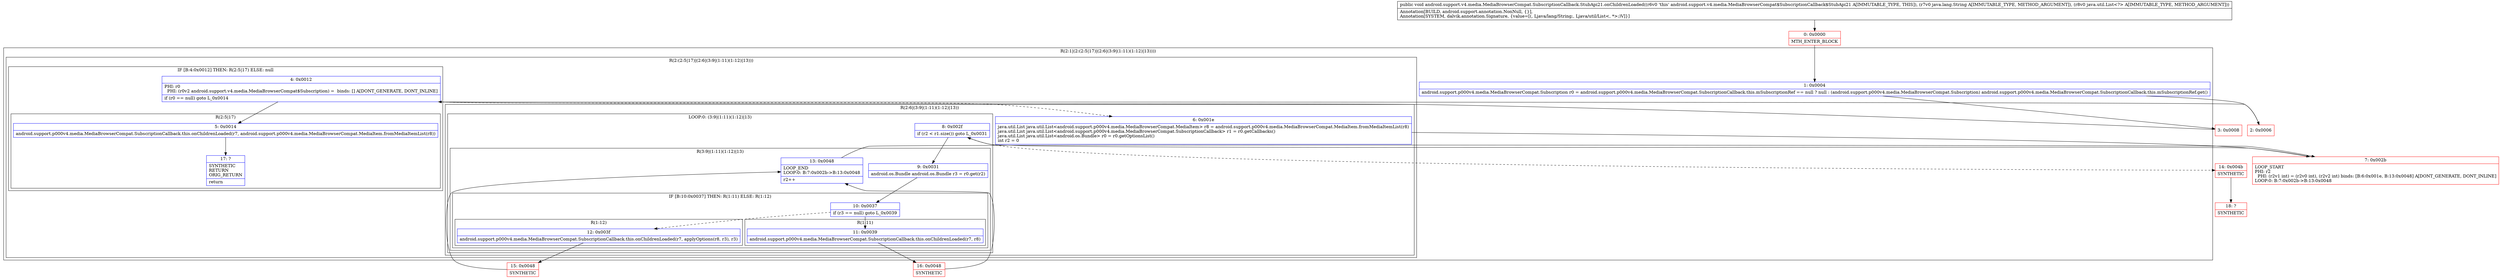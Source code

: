 digraph "CFG forandroid.support.v4.media.MediaBrowserCompat.SubscriptionCallback.StubApi21.onChildrenLoaded(Ljava\/lang\/String;Ljava\/util\/List;)V" {
subgraph cluster_Region_433314429 {
label = "R(2:1|(2:(2:5|17)|(2:6|(3:9|(1:11)(1:12)|13))))";
node [shape=record,color=blue];
Node_1 [shape=record,label="{1\:\ 0x0004|android.support.p000v4.media.MediaBrowserCompat.Subscription r0 = android.support.p000v4.media.MediaBrowserCompat.SubscriptionCallback.this.mSubscriptionRef == null ? null : (android.support.p000v4.media.MediaBrowserCompat.Subscription) android.support.p000v4.media.MediaBrowserCompat.SubscriptionCallback.this.mSubscriptionRef.get()\l}"];
subgraph cluster_Region_1563035957 {
label = "R(2:(2:5|17)|(2:6|(3:9|(1:11)(1:12)|13)))";
node [shape=record,color=blue];
subgraph cluster_IfRegion_372906391 {
label = "IF [B:4:0x0012] THEN: R(2:5|17) ELSE: null";
node [shape=record,color=blue];
Node_4 [shape=record,label="{4\:\ 0x0012|PHI: r0 \l  PHI: (r0v2 android.support.v4.media.MediaBrowserCompat$Subscription) =  binds: [] A[DONT_GENERATE, DONT_INLINE]\l|if (r0 == null) goto L_0x0014\l}"];
subgraph cluster_Region_1142118182 {
label = "R(2:5|17)";
node [shape=record,color=blue];
Node_5 [shape=record,label="{5\:\ 0x0014|android.support.p000v4.media.MediaBrowserCompat.SubscriptionCallback.this.onChildrenLoaded(r7, android.support.p000v4.media.MediaBrowserCompat.MediaItem.fromMediaItemList(r8))\l}"];
Node_17 [shape=record,label="{17\:\ ?|SYNTHETIC\lRETURN\lORIG_RETURN\l|return\l}"];
}
}
subgraph cluster_Region_127982432 {
label = "R(2:6|(3:9|(1:11)(1:12)|13))";
node [shape=record,color=blue];
Node_6 [shape=record,label="{6\:\ 0x001e|java.util.List java.util.List\<android.support.p000v4.media.MediaBrowserCompat.MediaItem\> r8 = android.support.p000v4.media.MediaBrowserCompat.MediaItem.fromMediaItemList(r8)\ljava.util.List java.util.List\<android.support.p000v4.media.MediaBrowserCompat.SubscriptionCallback\> r1 = r0.getCallbacks()\ljava.util.List java.util.List\<android.os.Bundle\> r0 = r0.getOptionsList()\lint r2 = 0\l}"];
subgraph cluster_LoopRegion_908908113 {
label = "LOOP:0: (3:9|(1:11)(1:12)|13)";
node [shape=record,color=blue];
Node_8 [shape=record,label="{8\:\ 0x002f|if (r2 \< r1.size()) goto L_0x0031\l}"];
subgraph cluster_Region_936800303 {
label = "R(3:9|(1:11)(1:12)|13)";
node [shape=record,color=blue];
Node_9 [shape=record,label="{9\:\ 0x0031|android.os.Bundle android.os.Bundle r3 = r0.get(r2)\l}"];
subgraph cluster_IfRegion_502890606 {
label = "IF [B:10:0x0037] THEN: R(1:11) ELSE: R(1:12)";
node [shape=record,color=blue];
Node_10 [shape=record,label="{10\:\ 0x0037|if (r3 == null) goto L_0x0039\l}"];
subgraph cluster_Region_2006688728 {
label = "R(1:11)";
node [shape=record,color=blue];
Node_11 [shape=record,label="{11\:\ 0x0039|android.support.p000v4.media.MediaBrowserCompat.SubscriptionCallback.this.onChildrenLoaded(r7, r8)\l}"];
}
subgraph cluster_Region_1880924004 {
label = "R(1:12)";
node [shape=record,color=blue];
Node_12 [shape=record,label="{12\:\ 0x003f|android.support.p000v4.media.MediaBrowserCompat.SubscriptionCallback.this.onChildrenLoaded(r7, applyOptions(r8, r3), r3)\l}"];
}
}
Node_13 [shape=record,label="{13\:\ 0x0048|LOOP_END\lLOOP:0: B:7:0x002b\-\>B:13:0x0048\l|r2++\l}"];
}
}
}
}
}
Node_0 [shape=record,color=red,label="{0\:\ 0x0000|MTH_ENTER_BLOCK\l}"];
Node_2 [shape=record,color=red,label="{2\:\ 0x0006}"];
Node_3 [shape=record,color=red,label="{3\:\ 0x0008}"];
Node_7 [shape=record,color=red,label="{7\:\ 0x002b|LOOP_START\lPHI: r2 \l  PHI: (r2v1 int) = (r2v0 int), (r2v2 int) binds: [B:6:0x001e, B:13:0x0048] A[DONT_GENERATE, DONT_INLINE]\lLOOP:0: B:7:0x002b\-\>B:13:0x0048\l}"];
Node_14 [shape=record,color=red,label="{14\:\ 0x004b|SYNTHETIC\l}"];
Node_15 [shape=record,color=red,label="{15\:\ 0x0048|SYNTHETIC\l}"];
Node_16 [shape=record,color=red,label="{16\:\ 0x0048|SYNTHETIC\l}"];
Node_18 [shape=record,color=red,label="{18\:\ ?|SYNTHETIC\l}"];
MethodNode[shape=record,label="{public void android.support.v4.media.MediaBrowserCompat.SubscriptionCallback.StubApi21.onChildrenLoaded((r6v0 'this' android.support.v4.media.MediaBrowserCompat$SubscriptionCallback$StubApi21 A[IMMUTABLE_TYPE, THIS]), (r7v0 java.lang.String A[IMMUTABLE_TYPE, METHOD_ARGUMENT]), (r8v0 java.util.List\<?\> A[IMMUTABLE_TYPE, METHOD_ARGUMENT]))  | Annotation[BUILD, android.support.annotation.NonNull, \{\}], \lAnnotation[SYSTEM, dalvik.annotation.Signature, \{value=[(, Ljava\/lang\/String;, Ljava\/util\/List\<, *\>;)V]\}]\l}"];
MethodNode -> Node_0;
Node_1 -> Node_2;
Node_1 -> Node_3;
Node_4 -> Node_5;
Node_4 -> Node_6[style=dashed];
Node_5 -> Node_17;
Node_6 -> Node_7;
Node_8 -> Node_9;
Node_8 -> Node_14[style=dashed];
Node_9 -> Node_10;
Node_10 -> Node_11;
Node_10 -> Node_12[style=dashed];
Node_11 -> Node_16;
Node_12 -> Node_15;
Node_13 -> Node_7;
Node_0 -> Node_1;
Node_2 -> Node_4;
Node_3 -> Node_4;
Node_7 -> Node_8;
Node_14 -> Node_18;
Node_15 -> Node_13;
Node_16 -> Node_13;
}

